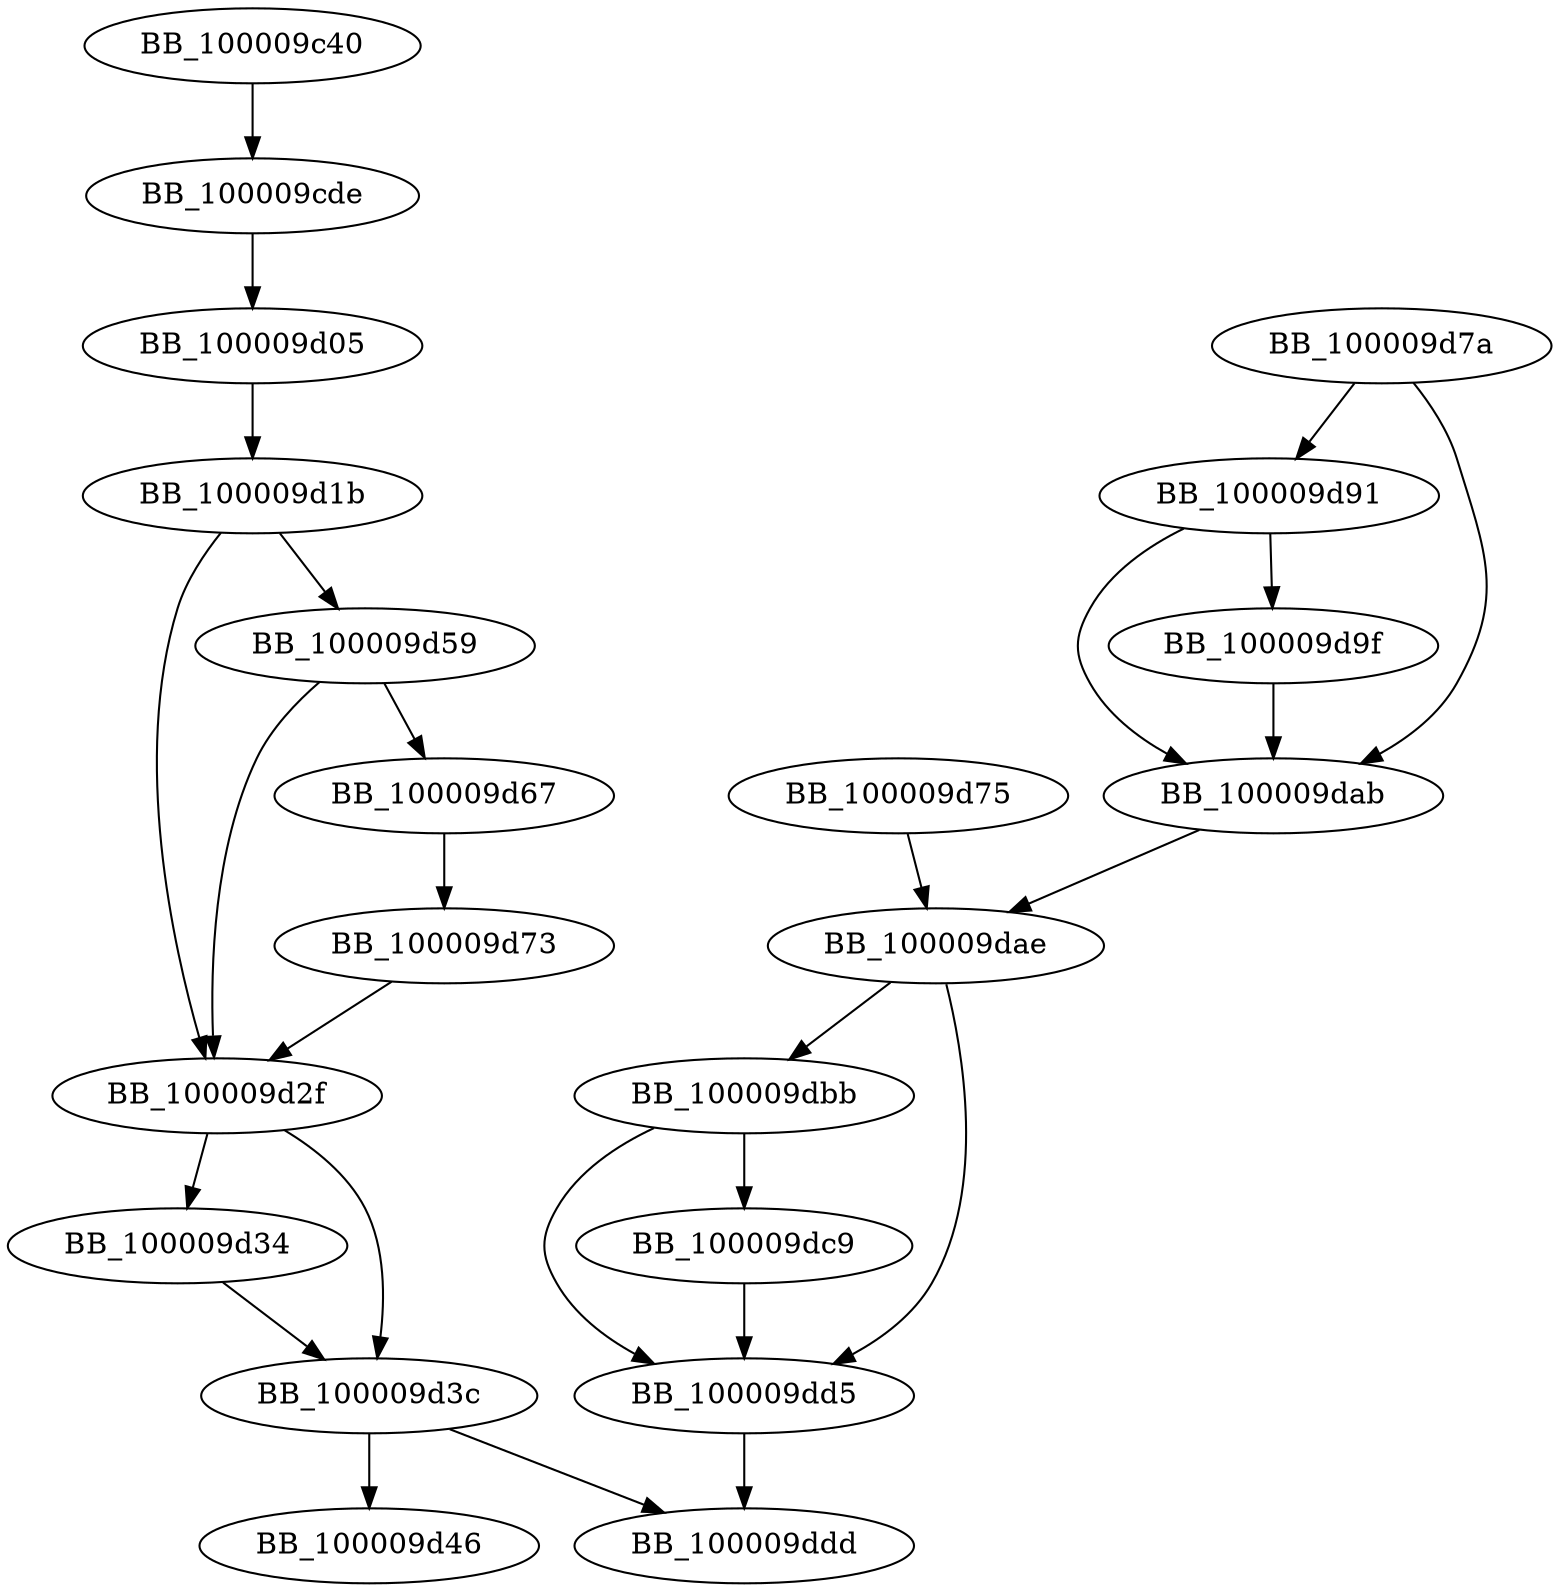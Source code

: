 DiGraph __ZN8HandlePP15getHardwareUUIDEv{
BB_100009c40->BB_100009cde
BB_100009cde->BB_100009d05
BB_100009d05->BB_100009d1b
BB_100009d1b->BB_100009d2f
BB_100009d1b->BB_100009d59
BB_100009d2f->BB_100009d34
BB_100009d2f->BB_100009d3c
BB_100009d34->BB_100009d3c
BB_100009d3c->BB_100009d46
BB_100009d3c->BB_100009ddd
BB_100009d59->BB_100009d2f
BB_100009d59->BB_100009d67
BB_100009d67->BB_100009d73
BB_100009d73->BB_100009d2f
BB_100009d75->BB_100009dae
BB_100009d7a->BB_100009d91
BB_100009d7a->BB_100009dab
BB_100009d91->BB_100009d9f
BB_100009d91->BB_100009dab
BB_100009d9f->BB_100009dab
BB_100009dab->BB_100009dae
BB_100009dae->BB_100009dbb
BB_100009dae->BB_100009dd5
BB_100009dbb->BB_100009dc9
BB_100009dbb->BB_100009dd5
BB_100009dc9->BB_100009dd5
BB_100009dd5->BB_100009ddd
}
